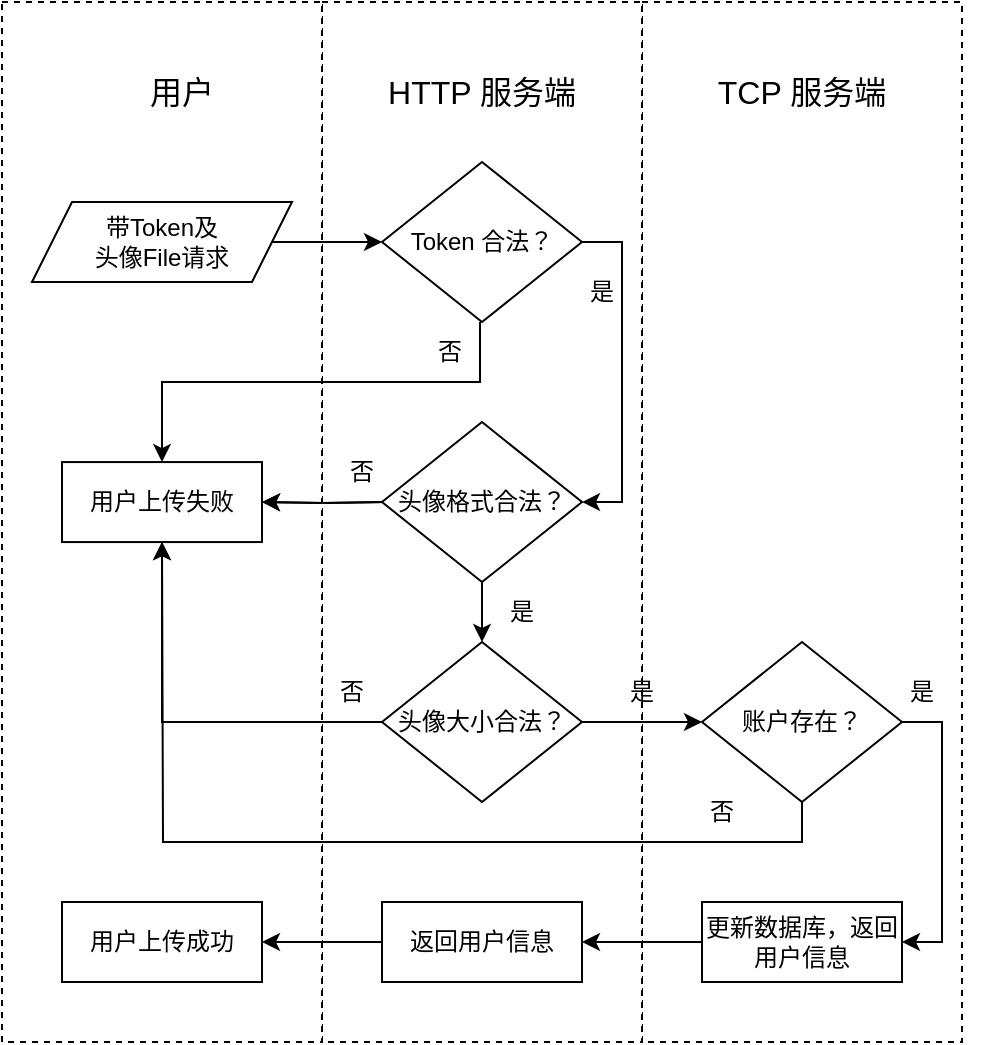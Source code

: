 <mxfile version="20.2.3" type="device"><diagram id="CYAHpoIFdGdZup0Rj7S2" name="第 1 页"><mxGraphModel dx="1002" dy="660" grid="1" gridSize="10" guides="1" tooltips="1" connect="1" arrows="1" fold="1" page="1" pageScale="1" pageWidth="827" pageHeight="1169" math="0" shadow="0"><root><mxCell id="0"/><mxCell id="1" parent="0"/><mxCell id="jS8FDksqpR2VcmP0Acc4-127" value="" style="rounded=0;whiteSpace=wrap;html=1;fontSize=16;dashed=1;" parent="1" vertex="1"><mxGeometry x="480" y="200" width="160" height="520" as="geometry"/></mxCell><mxCell id="jS8FDksqpR2VcmP0Acc4-126" value="" style="rounded=0;whiteSpace=wrap;html=1;fontSize=16;dashed=1;" parent="1" vertex="1"><mxGeometry x="320" y="200" width="160" height="520" as="geometry"/></mxCell><mxCell id="jS8FDksqpR2VcmP0Acc4-125" value="" style="rounded=0;whiteSpace=wrap;html=1;fontSize=16;dashed=1;" parent="1" vertex="1"><mxGeometry x="160" y="200" width="160" height="520" as="geometry"/></mxCell><mxCell id="jS8FDksqpR2VcmP0Acc4-48" value="" style="edgeStyle=orthogonalEdgeStyle;rounded=0;orthogonalLoop=1;jettySize=auto;html=1;" parent="1" source="jS8FDksqpR2VcmP0Acc4-46" edge="1"><mxGeometry relative="1" as="geometry"><mxPoint x="350" y="320" as="targetPoint"/></mxGeometry></mxCell><mxCell id="jS8FDksqpR2VcmP0Acc4-46" value="带Token及&lt;br&gt;头像File请求" style="shape=parallelogram;perimeter=parallelogramPerimeter;whiteSpace=wrap;html=1;fixedSize=1;" parent="1" vertex="1"><mxGeometry x="175" y="300" width="130" height="40" as="geometry"/></mxCell><mxCell id="ra4ARMaB6CvV8IN7HdQE-5" value="" style="edgeStyle=orthogonalEdgeStyle;rounded=0;orthogonalLoop=1;jettySize=auto;html=1;" edge="1" parent="1" target="ra4ARMaB6CvV8IN7HdQE-4"><mxGeometry relative="1" as="geometry"><mxPoint x="350" y="450.03" as="sourcePoint"/></mxGeometry></mxCell><mxCell id="jS8FDksqpR2VcmP0Acc4-93" value="&lt;font style=&quot;font-size: 16px;&quot;&gt;用户&lt;/font&gt;" style="text;html=1;strokeColor=none;fillColor=none;align=center;verticalAlign=middle;whiteSpace=wrap;rounded=0;" parent="1" vertex="1"><mxGeometry x="220" y="230" width="60" height="30" as="geometry"/></mxCell><mxCell id="jS8FDksqpR2VcmP0Acc4-95" value="&lt;font style=&quot;font-size: 16px;&quot;&gt;HTTP 服务端&lt;/font&gt;" style="text;html=1;strokeColor=none;fillColor=none;align=center;verticalAlign=middle;whiteSpace=wrap;rounded=0;" parent="1" vertex="1"><mxGeometry x="350" y="230" width="100" height="30" as="geometry"/></mxCell><mxCell id="jS8FDksqpR2VcmP0Acc4-98" value="&lt;font style=&quot;font-size: 16px;&quot;&gt;TCP 服务端&lt;/font&gt;" style="text;html=1;strokeColor=none;fillColor=none;align=center;verticalAlign=middle;whiteSpace=wrap;rounded=0;" parent="1" vertex="1"><mxGeometry x="510" y="230" width="100" height="30" as="geometry"/></mxCell><mxCell id="ra4ARMaB6CvV8IN7HdQE-18" style="edgeStyle=orthogonalEdgeStyle;rounded=0;orthogonalLoop=1;jettySize=auto;html=1;exitX=1;exitY=0.5;exitDx=0;exitDy=0;entryX=1;entryY=0.5;entryDx=0;entryDy=0;" edge="1" parent="1" source="ra4ARMaB6CvV8IN7HdQE-1" target="ra4ARMaB6CvV8IN7HdQE-17"><mxGeometry relative="1" as="geometry"/></mxCell><mxCell id="ra4ARMaB6CvV8IN7HdQE-1" value="Token 合法？" style="rhombus;whiteSpace=wrap;html=1;" vertex="1" parent="1"><mxGeometry x="350" y="280" width="100" height="80" as="geometry"/></mxCell><mxCell id="ra4ARMaB6CvV8IN7HdQE-4" value="用户上传失败" style="rounded=0;whiteSpace=wrap;html=1;" vertex="1" parent="1"><mxGeometry x="190" y="430.03" width="100" height="40" as="geometry"/></mxCell><mxCell id="ra4ARMaB6CvV8IN7HdQE-7" style="edgeStyle=orthogonalEdgeStyle;rounded=0;orthogonalLoop=1;jettySize=auto;html=1;exitX=0.75;exitY=0;exitDx=0;exitDy=0;" edge="1" parent="1" source="ra4ARMaB6CvV8IN7HdQE-6" target="ra4ARMaB6CvV8IN7HdQE-4"><mxGeometry relative="1" as="geometry"><Array as="points"><mxPoint x="399" y="390"/><mxPoint x="240" y="390"/></Array></mxGeometry></mxCell><mxCell id="ra4ARMaB6CvV8IN7HdQE-6" value="否" style="text;html=1;strokeColor=none;fillColor=none;align=center;verticalAlign=middle;whiteSpace=wrap;rounded=0;" vertex="1" parent="1"><mxGeometry x="354" y="360" width="60" height="30" as="geometry"/></mxCell><mxCell id="ra4ARMaB6CvV8IN7HdQE-15" value="" style="edgeStyle=orthogonalEdgeStyle;rounded=0;orthogonalLoop=1;jettySize=auto;html=1;" edge="1" parent="1" target="ra4ARMaB6CvV8IN7HdQE-4"><mxGeometry relative="1" as="geometry"><mxPoint x="354" y="450.03" as="sourcePoint"/></mxGeometry></mxCell><mxCell id="ra4ARMaB6CvV8IN7HdQE-23" value="" style="edgeStyle=orthogonalEdgeStyle;rounded=0;orthogonalLoop=1;jettySize=auto;html=1;" edge="1" parent="1" source="ra4ARMaB6CvV8IN7HdQE-17" target="ra4ARMaB6CvV8IN7HdQE-22"><mxGeometry relative="1" as="geometry"/></mxCell><mxCell id="ra4ARMaB6CvV8IN7HdQE-17" value="头像格式合法？" style="rhombus;whiteSpace=wrap;html=1;" vertex="1" parent="1"><mxGeometry x="350" y="410.03" width="100" height="80" as="geometry"/></mxCell><mxCell id="ra4ARMaB6CvV8IN7HdQE-20" value="是" style="text;html=1;strokeColor=none;fillColor=none;align=center;verticalAlign=middle;whiteSpace=wrap;rounded=0;" vertex="1" parent="1"><mxGeometry x="430" y="330" width="60" height="30" as="geometry"/></mxCell><mxCell id="ra4ARMaB6CvV8IN7HdQE-21" value="否" style="text;html=1;strokeColor=none;fillColor=none;align=center;verticalAlign=middle;whiteSpace=wrap;rounded=0;" vertex="1" parent="1"><mxGeometry x="310" y="420" width="60" height="30" as="geometry"/></mxCell><mxCell id="ra4ARMaB6CvV8IN7HdQE-26" style="edgeStyle=orthogonalEdgeStyle;rounded=0;orthogonalLoop=1;jettySize=auto;html=1;exitX=0;exitY=0.5;exitDx=0;exitDy=0;entryX=0.5;entryY=1;entryDx=0;entryDy=0;" edge="1" parent="1" source="ra4ARMaB6CvV8IN7HdQE-22" target="ra4ARMaB6CvV8IN7HdQE-4"><mxGeometry relative="1" as="geometry"/></mxCell><mxCell id="ra4ARMaB6CvV8IN7HdQE-29" value="" style="edgeStyle=orthogonalEdgeStyle;rounded=0;orthogonalLoop=1;jettySize=auto;html=1;" edge="1" parent="1" source="ra4ARMaB6CvV8IN7HdQE-22" target="ra4ARMaB6CvV8IN7HdQE-28"><mxGeometry relative="1" as="geometry"/></mxCell><mxCell id="ra4ARMaB6CvV8IN7HdQE-22" value="头像大小合法？" style="rhombus;whiteSpace=wrap;html=1;" vertex="1" parent="1"><mxGeometry x="350" y="520" width="100" height="80" as="geometry"/></mxCell><mxCell id="ra4ARMaB6CvV8IN7HdQE-24" value="是" style="text;html=1;strokeColor=none;fillColor=none;align=center;verticalAlign=middle;whiteSpace=wrap;rounded=0;" vertex="1" parent="1"><mxGeometry x="390" y="490" width="60" height="30" as="geometry"/></mxCell><mxCell id="ra4ARMaB6CvV8IN7HdQE-32" style="edgeStyle=orthogonalEdgeStyle;rounded=0;orthogonalLoop=1;jettySize=auto;html=1;exitX=0.5;exitY=1;exitDx=0;exitDy=0;" edge="1" parent="1" source="ra4ARMaB6CvV8IN7HdQE-28"><mxGeometry relative="1" as="geometry"><mxPoint x="240" y="470" as="targetPoint"/></mxGeometry></mxCell><mxCell id="ra4ARMaB6CvV8IN7HdQE-35" style="edgeStyle=orthogonalEdgeStyle;rounded=0;orthogonalLoop=1;jettySize=auto;html=1;exitX=1;exitY=0.5;exitDx=0;exitDy=0;entryX=1;entryY=0.5;entryDx=0;entryDy=0;" edge="1" parent="1" source="ra4ARMaB6CvV8IN7HdQE-28" target="ra4ARMaB6CvV8IN7HdQE-34"><mxGeometry relative="1" as="geometry"/></mxCell><mxCell id="ra4ARMaB6CvV8IN7HdQE-28" value="账户存在？" style="rhombus;whiteSpace=wrap;html=1;" vertex="1" parent="1"><mxGeometry x="510" y="520" width="100" height="80" as="geometry"/></mxCell><mxCell id="ra4ARMaB6CvV8IN7HdQE-30" value="是" style="text;html=1;strokeColor=none;fillColor=none;align=center;verticalAlign=middle;whiteSpace=wrap;rounded=0;" vertex="1" parent="1"><mxGeometry x="450" y="530" width="60" height="30" as="geometry"/></mxCell><mxCell id="ra4ARMaB6CvV8IN7HdQE-31" value="否" style="text;html=1;strokeColor=none;fillColor=none;align=center;verticalAlign=middle;whiteSpace=wrap;rounded=0;" vertex="1" parent="1"><mxGeometry x="305" y="530" width="60" height="30" as="geometry"/></mxCell><mxCell id="ra4ARMaB6CvV8IN7HdQE-33" value="否" style="text;html=1;strokeColor=none;fillColor=none;align=center;verticalAlign=middle;whiteSpace=wrap;rounded=0;" vertex="1" parent="1"><mxGeometry x="490" y="590" width="60" height="30" as="geometry"/></mxCell><mxCell id="ra4ARMaB6CvV8IN7HdQE-38" value="" style="edgeStyle=orthogonalEdgeStyle;rounded=0;orthogonalLoop=1;jettySize=auto;html=1;" edge="1" parent="1" source="ra4ARMaB6CvV8IN7HdQE-34" target="ra4ARMaB6CvV8IN7HdQE-37"><mxGeometry relative="1" as="geometry"/></mxCell><mxCell id="ra4ARMaB6CvV8IN7HdQE-34" value="更新数据库，返回用户信息" style="rounded=0;whiteSpace=wrap;html=1;" vertex="1" parent="1"><mxGeometry x="510" y="650" width="100" height="40" as="geometry"/></mxCell><mxCell id="ra4ARMaB6CvV8IN7HdQE-36" value="是" style="text;html=1;strokeColor=none;fillColor=none;align=center;verticalAlign=middle;whiteSpace=wrap;rounded=0;" vertex="1" parent="1"><mxGeometry x="590" y="530" width="60" height="30" as="geometry"/></mxCell><mxCell id="ra4ARMaB6CvV8IN7HdQE-40" value="" style="edgeStyle=orthogonalEdgeStyle;rounded=0;orthogonalLoop=1;jettySize=auto;html=1;" edge="1" parent="1" source="ra4ARMaB6CvV8IN7HdQE-37" target="ra4ARMaB6CvV8IN7HdQE-39"><mxGeometry relative="1" as="geometry"/></mxCell><mxCell id="ra4ARMaB6CvV8IN7HdQE-37" value="返回用户信息" style="rounded=0;whiteSpace=wrap;html=1;" vertex="1" parent="1"><mxGeometry x="350" y="650" width="100" height="40" as="geometry"/></mxCell><mxCell id="ra4ARMaB6CvV8IN7HdQE-39" value="用户上传成功" style="rounded=0;whiteSpace=wrap;html=1;" vertex="1" parent="1"><mxGeometry x="190" y="650" width="100" height="40" as="geometry"/></mxCell></root></mxGraphModel></diagram></mxfile>